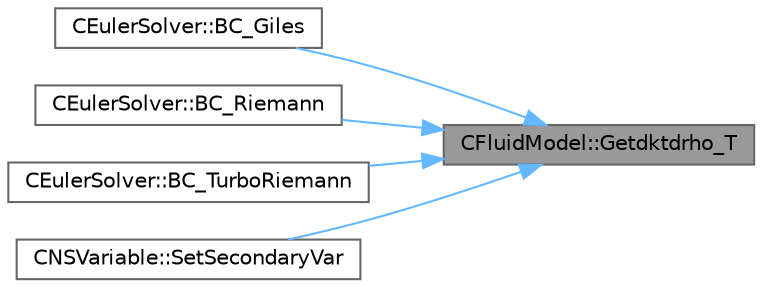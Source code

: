 digraph "CFluidModel::Getdktdrho_T"
{
 // LATEX_PDF_SIZE
  bgcolor="transparent";
  edge [fontname=Helvetica,fontsize=10,labelfontname=Helvetica,labelfontsize=10];
  node [fontname=Helvetica,fontsize=10,shape=box,height=0.2,width=0.4];
  rankdir="RL";
  Node1 [id="Node000001",label="CFluidModel::Getdktdrho_T",height=0.2,width=0.4,color="gray40", fillcolor="grey60", style="filled", fontcolor="black",tooltip="Get fluid thermal conductivity partial derivative."];
  Node1 -> Node2 [id="edge1_Node000001_Node000002",dir="back",color="steelblue1",style="solid",tooltip=" "];
  Node2 [id="Node000002",label="CEulerSolver::BC_Giles",height=0.2,width=0.4,color="grey40", fillcolor="white", style="filled",URL="$classCEulerSolver.html#a40fad0a57e8dcba8a8f4d4fa8eab02f0",tooltip="Impose the boundary condition using characteristic recostruction."];
  Node1 -> Node3 [id="edge2_Node000001_Node000003",dir="back",color="steelblue1",style="solid",tooltip=" "];
  Node3 [id="Node000003",label="CEulerSolver::BC_Riemann",height=0.2,width=0.4,color="grey40", fillcolor="white", style="filled",URL="$classCEulerSolver.html#a4ad4a65b3fc5a51b1561436736f7f7ca",tooltip="Impose the boundary condition using characteristic recostruction."];
  Node1 -> Node4 [id="edge3_Node000001_Node000004",dir="back",color="steelblue1",style="solid",tooltip=" "];
  Node4 [id="Node000004",label="CEulerSolver::BC_TurboRiemann",height=0.2,width=0.4,color="grey40", fillcolor="white", style="filled",URL="$classCEulerSolver.html#a8e036f2dff1d945d814c93a74159a3cc",tooltip="Impose the boundary condition using characteristic recostruction."];
  Node1 -> Node5 [id="edge4_Node000001_Node000005",dir="back",color="steelblue1",style="solid",tooltip=" "];
  Node5 [id="Node000005",label="CNSVariable::SetSecondaryVar",height=0.2,width=0.4,color="grey40", fillcolor="white", style="filled",URL="$classCNSVariable.html#a574bbbfda4f2191f836d2e3e7e1c8b3e",tooltip="Set all the secondary variables (partial derivatives) for compressible flows."];
}
